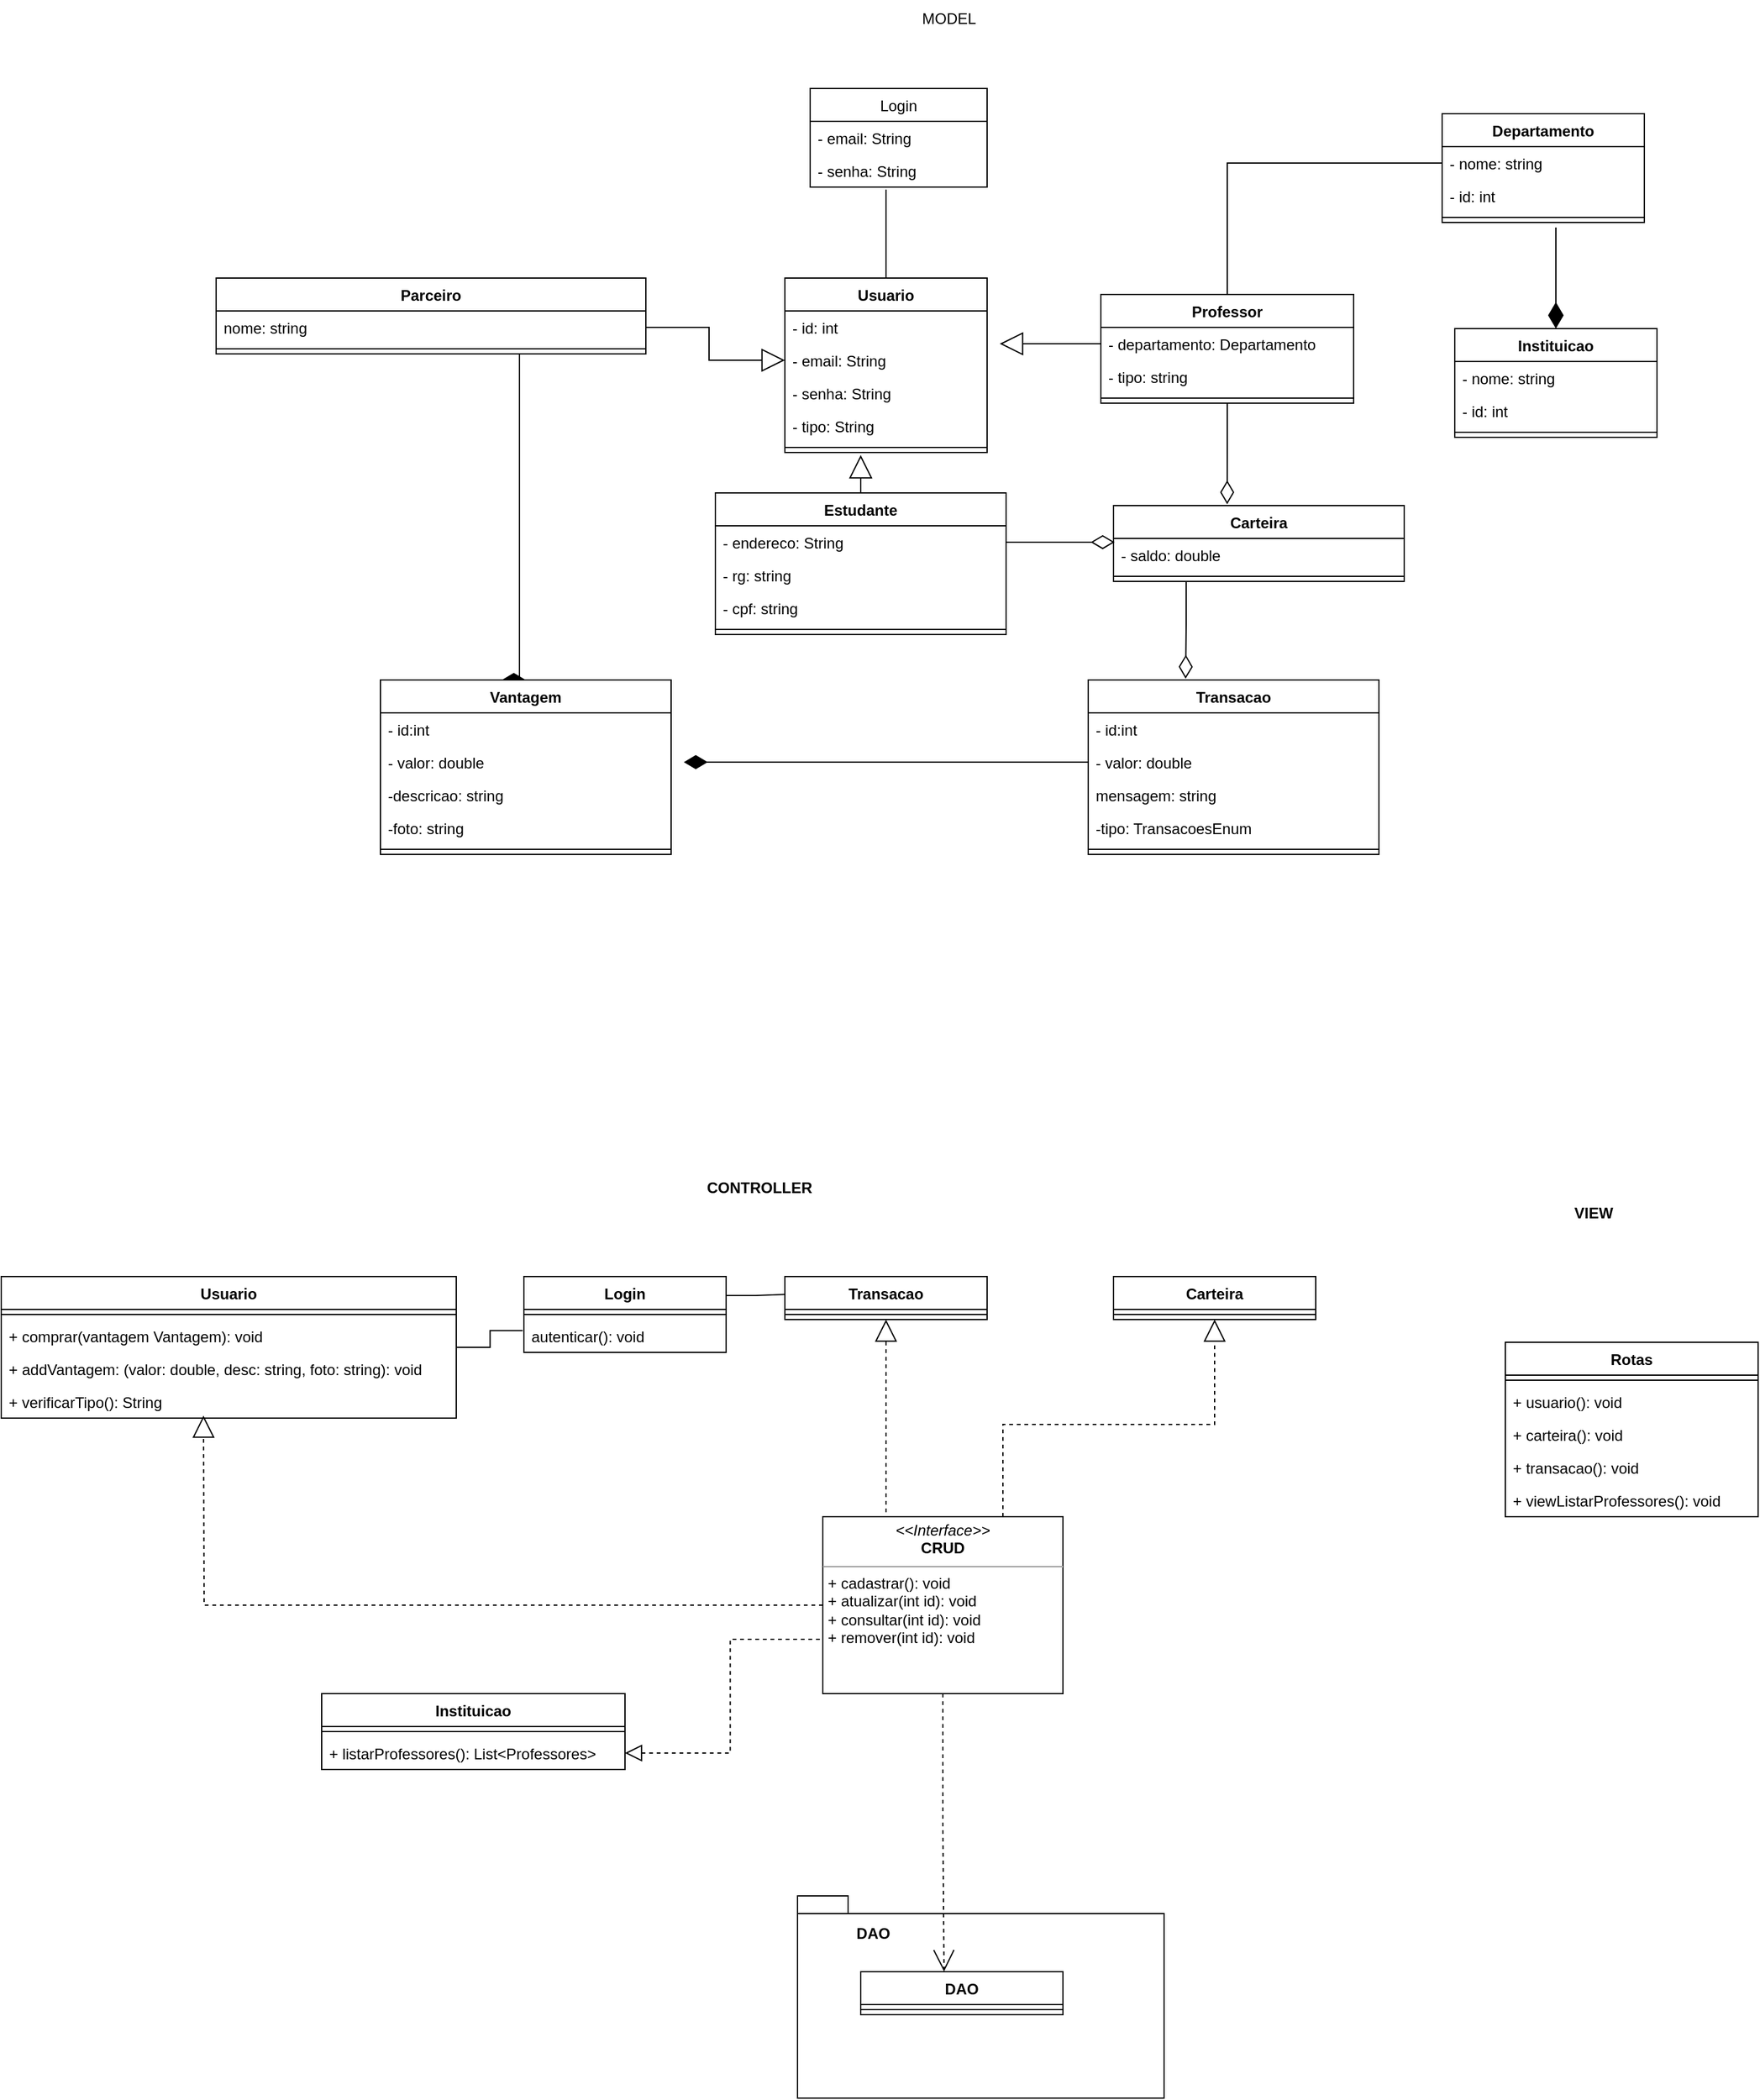 <mxfile version="15.7.0" type="github">
  <diagram id="C5RBs43oDa-KdzZeNtuy" name="Page-1">
    <mxGraphModel dx="2381" dy="2163" grid="1" gridSize="10" guides="1" tooltips="1" connect="1" arrows="1" fold="1" page="1" pageScale="1" pageWidth="827" pageHeight="1169" math="0" shadow="0">
      <root>
        <mxCell id="WIyWlLk6GJQsqaUBKTNV-0" />
        <mxCell id="WIyWlLk6GJQsqaUBKTNV-1" parent="WIyWlLk6GJQsqaUBKTNV-0" />
        <mxCell id="1lZKde8x2YMAPquREw1X-6" style="edgeStyle=orthogonalEdgeStyle;rounded=0;orthogonalLoop=1;jettySize=auto;html=1;exitX=0.5;exitY=0;exitDx=0;exitDy=0;endArrow=none;endFill=0;" parent="WIyWlLk6GJQsqaUBKTNV-1" source="oDRWTTb9NCR1l0aIHSZ5-0" edge="1">
          <mxGeometry relative="1" as="geometry">
            <mxPoint x="540" y="-580" as="targetPoint" />
          </mxGeometry>
        </mxCell>
        <mxCell id="oDRWTTb9NCR1l0aIHSZ5-0" value="Usuario" style="swimlane;fontStyle=1;align=center;verticalAlign=top;childLayout=stackLayout;horizontal=1;startSize=26;horizontalStack=0;resizeParent=1;resizeParentMax=0;resizeLast=0;collapsible=1;marginBottom=0;" parent="WIyWlLk6GJQsqaUBKTNV-1" vertex="1">
          <mxGeometry x="460" y="-510" width="160" height="138" as="geometry" />
        </mxCell>
        <mxCell id="oDRWTTb9NCR1l0aIHSZ5-1" value="- id: int" style="text;strokeColor=none;fillColor=none;align=left;verticalAlign=top;spacingLeft=4;spacingRight=4;overflow=hidden;rotatable=0;points=[[0,0.5],[1,0.5]];portConstraint=eastwest;" parent="oDRWTTb9NCR1l0aIHSZ5-0" vertex="1">
          <mxGeometry y="26" width="160" height="26" as="geometry" />
        </mxCell>
        <mxCell id="oDRWTTb9NCR1l0aIHSZ5-2" value="- email: String" style="text;strokeColor=none;fillColor=none;align=left;verticalAlign=top;spacingLeft=4;spacingRight=4;overflow=hidden;rotatable=0;points=[[0,0.5],[1,0.5]];portConstraint=eastwest;" parent="oDRWTTb9NCR1l0aIHSZ5-0" vertex="1">
          <mxGeometry y="52" width="160" height="26" as="geometry" />
        </mxCell>
        <mxCell id="oDRWTTb9NCR1l0aIHSZ5-3" value="- senha: String" style="text;strokeColor=none;fillColor=none;align=left;verticalAlign=top;spacingLeft=4;spacingRight=4;overflow=hidden;rotatable=0;points=[[0,0.5],[1,0.5]];portConstraint=eastwest;" parent="oDRWTTb9NCR1l0aIHSZ5-0" vertex="1">
          <mxGeometry y="78" width="160" height="26" as="geometry" />
        </mxCell>
        <mxCell id="1lZKde8x2YMAPquREw1X-0" value="- tipo: String" style="text;strokeColor=none;fillColor=none;align=left;verticalAlign=top;spacingLeft=4;spacingRight=4;overflow=hidden;rotatable=0;points=[[0,0.5],[1,0.5]];portConstraint=eastwest;" parent="oDRWTTb9NCR1l0aIHSZ5-0" vertex="1">
          <mxGeometry y="104" width="160" height="26" as="geometry" />
        </mxCell>
        <mxCell id="oDRWTTb9NCR1l0aIHSZ5-4" value="" style="line;strokeWidth=1;fillColor=none;align=left;verticalAlign=middle;spacingTop=-1;spacingLeft=3;spacingRight=3;rotatable=0;labelPosition=right;points=[];portConstraint=eastwest;" parent="oDRWTTb9NCR1l0aIHSZ5-0" vertex="1">
          <mxGeometry y="130" width="160" height="8" as="geometry" />
        </mxCell>
        <mxCell id="oDRWTTb9NCR1l0aIHSZ5-104" style="edgeStyle=orthogonalEdgeStyle;rounded=0;orthogonalLoop=1;jettySize=auto;html=1;exitX=0.5;exitY=0;exitDx=0;exitDy=0;endArrow=block;endFill=0;endSize=16;" parent="WIyWlLk6GJQsqaUBKTNV-1" source="oDRWTTb9NCR1l0aIHSZ5-6" edge="1">
          <mxGeometry relative="1" as="geometry">
            <mxPoint x="520" y="-370" as="targetPoint" />
          </mxGeometry>
        </mxCell>
        <mxCell id="oDRWTTb9NCR1l0aIHSZ5-6" value="Estudante" style="swimlane;fontStyle=1;align=center;verticalAlign=top;childLayout=stackLayout;horizontal=1;startSize=26;horizontalStack=0;resizeParent=1;resizeParentMax=0;resizeLast=0;collapsible=1;marginBottom=0;" parent="WIyWlLk6GJQsqaUBKTNV-1" vertex="1">
          <mxGeometry x="405" y="-340" width="230" height="112" as="geometry" />
        </mxCell>
        <mxCell id="oDRWTTb9NCR1l0aIHSZ5-7" value="- endereco: String" style="text;strokeColor=none;fillColor=none;align=left;verticalAlign=top;spacingLeft=4;spacingRight=4;overflow=hidden;rotatable=0;points=[[0,0.5],[1,0.5]];portConstraint=eastwest;" parent="oDRWTTb9NCR1l0aIHSZ5-6" vertex="1">
          <mxGeometry y="26" width="230" height="26" as="geometry" />
        </mxCell>
        <mxCell id="oDRWTTb9NCR1l0aIHSZ5-8" value="- rg: string" style="text;strokeColor=none;fillColor=none;align=left;verticalAlign=top;spacingLeft=4;spacingRight=4;overflow=hidden;rotatable=0;points=[[0,0.5],[1,0.5]];portConstraint=eastwest;" parent="oDRWTTb9NCR1l0aIHSZ5-6" vertex="1">
          <mxGeometry y="52" width="230" height="26" as="geometry" />
        </mxCell>
        <mxCell id="oDRWTTb9NCR1l0aIHSZ5-9" value="- cpf: string" style="text;strokeColor=none;fillColor=none;align=left;verticalAlign=top;spacingLeft=4;spacingRight=4;overflow=hidden;rotatable=0;points=[[0,0.5],[1,0.5]];portConstraint=eastwest;" parent="oDRWTTb9NCR1l0aIHSZ5-6" vertex="1">
          <mxGeometry y="78" width="230" height="26" as="geometry" />
        </mxCell>
        <mxCell id="oDRWTTb9NCR1l0aIHSZ5-11" value="" style="line;strokeWidth=1;fillColor=none;align=left;verticalAlign=middle;spacingTop=-1;spacingLeft=3;spacingRight=3;rotatable=0;labelPosition=right;points=[];portConstraint=eastwest;" parent="oDRWTTb9NCR1l0aIHSZ5-6" vertex="1">
          <mxGeometry y="104" width="230" height="8" as="geometry" />
        </mxCell>
        <mxCell id="oDRWTTb9NCR1l0aIHSZ5-93" style="edgeStyle=orthogonalEdgeStyle;rounded=0;orthogonalLoop=1;jettySize=auto;html=1;exitX=0.5;exitY=1;exitDx=0;exitDy=0;entryX=0.391;entryY=-0.017;entryDx=0;entryDy=0;entryPerimeter=0;endArrow=diamondThin;endFill=0;endSize=16;" parent="WIyWlLk6GJQsqaUBKTNV-1" source="oDRWTTb9NCR1l0aIHSZ5-13" target="oDRWTTb9NCR1l0aIHSZ5-86" edge="1">
          <mxGeometry relative="1" as="geometry" />
        </mxCell>
        <mxCell id="oDRWTTb9NCR1l0aIHSZ5-13" value="Professor" style="swimlane;fontStyle=1;align=center;verticalAlign=top;childLayout=stackLayout;horizontal=1;startSize=26;horizontalStack=0;resizeParent=1;resizeParentMax=0;resizeLast=0;collapsible=1;marginBottom=0;" parent="WIyWlLk6GJQsqaUBKTNV-1" vertex="1">
          <mxGeometry x="710" y="-497" width="200" height="86" as="geometry" />
        </mxCell>
        <mxCell id="oDRWTTb9NCR1l0aIHSZ5-14" value="- departamento: Departamento" style="text;strokeColor=none;fillColor=none;align=left;verticalAlign=top;spacingLeft=4;spacingRight=4;overflow=hidden;rotatable=0;points=[[0,0.5],[1,0.5]];portConstraint=eastwest;" parent="oDRWTTb9NCR1l0aIHSZ5-13" vertex="1">
          <mxGeometry y="26" width="200" height="26" as="geometry" />
        </mxCell>
        <mxCell id="oDRWTTb9NCR1l0aIHSZ5-15" value="- tipo: string" style="text;strokeColor=none;fillColor=none;align=left;verticalAlign=top;spacingLeft=4;spacingRight=4;overflow=hidden;rotatable=0;points=[[0,0.5],[1,0.5]];portConstraint=eastwest;" parent="oDRWTTb9NCR1l0aIHSZ5-13" vertex="1">
          <mxGeometry y="52" width="200" height="26" as="geometry" />
        </mxCell>
        <mxCell id="oDRWTTb9NCR1l0aIHSZ5-16" value="" style="line;strokeWidth=1;fillColor=none;align=left;verticalAlign=middle;spacingTop=-1;spacingLeft=3;spacingRight=3;rotatable=0;labelPosition=right;points=[];portConstraint=eastwest;" parent="oDRWTTb9NCR1l0aIHSZ5-13" vertex="1">
          <mxGeometry y="78" width="200" height="8" as="geometry" />
        </mxCell>
        <mxCell id="1lZKde8x2YMAPquREw1X-12" style="edgeStyle=orthogonalEdgeStyle;rounded=0;orthogonalLoop=1;jettySize=auto;html=1;exitX=1;exitY=0.5;exitDx=0;exitDy=0;entryX=-0.006;entryY=0.337;entryDx=0;entryDy=0;entryPerimeter=0;endArrow=none;endFill=0;" parent="WIyWlLk6GJQsqaUBKTNV-1" source="oDRWTTb9NCR1l0aIHSZ5-42" target="1lZKde8x2YMAPquREw1X-9" edge="1">
          <mxGeometry relative="1" as="geometry" />
        </mxCell>
        <mxCell id="oDRWTTb9NCR1l0aIHSZ5-42" value="Usuario" style="swimlane;fontStyle=1;align=center;verticalAlign=top;childLayout=stackLayout;horizontal=1;startSize=26;horizontalStack=0;resizeParent=1;resizeParentMax=0;resizeLast=0;collapsible=1;marginBottom=0;fillColor=none;" parent="WIyWlLk6GJQsqaUBKTNV-1" vertex="1">
          <mxGeometry x="-160" y="280" width="360" height="112" as="geometry" />
        </mxCell>
        <mxCell id="oDRWTTb9NCR1l0aIHSZ5-43" value="" style="line;strokeWidth=1;fillColor=none;align=left;verticalAlign=middle;spacingTop=-1;spacingLeft=3;spacingRight=3;rotatable=0;labelPosition=right;points=[];portConstraint=eastwest;" parent="oDRWTTb9NCR1l0aIHSZ5-42" vertex="1">
          <mxGeometry y="26" width="360" height="8" as="geometry" />
        </mxCell>
        <mxCell id="oDRWTTb9NCR1l0aIHSZ5-125" value="+ comprar(vantagem Vantagem): void" style="text;strokeColor=none;fillColor=none;align=left;verticalAlign=top;spacingLeft=4;spacingRight=4;overflow=hidden;rotatable=0;points=[[0,0.5],[1,0.5]];portConstraint=eastwest;" parent="oDRWTTb9NCR1l0aIHSZ5-42" vertex="1">
          <mxGeometry y="34" width="360" height="26" as="geometry" />
        </mxCell>
        <mxCell id="oDRWTTb9NCR1l0aIHSZ5-124" value="+ addVantagem: (valor: double, desc: string, foto: string): void" style="text;strokeColor=none;fillColor=none;align=left;verticalAlign=top;spacingLeft=4;spacingRight=4;overflow=hidden;rotatable=0;points=[[0,0.5],[1,0.5]];portConstraint=eastwest;" parent="oDRWTTb9NCR1l0aIHSZ5-42" vertex="1">
          <mxGeometry y="60" width="360" height="26" as="geometry" />
        </mxCell>
        <mxCell id="1lZKde8x2YMAPquREw1X-14" value="+ verificarTipo(): String" style="text;strokeColor=none;fillColor=none;align=left;verticalAlign=top;spacingLeft=4;spacingRight=4;overflow=hidden;rotatable=0;points=[[0,0.5],[1,0.5]];portConstraint=eastwest;" parent="oDRWTTb9NCR1l0aIHSZ5-42" vertex="1">
          <mxGeometry y="86" width="360" height="26" as="geometry" />
        </mxCell>
        <mxCell id="oDRWTTb9NCR1l0aIHSZ5-46" value="Transacao" style="swimlane;fontStyle=1;align=center;verticalAlign=top;childLayout=stackLayout;horizontal=1;startSize=26;horizontalStack=0;resizeParent=1;resizeParentMax=0;resizeLast=0;collapsible=1;marginBottom=0;fillColor=none;" parent="WIyWlLk6GJQsqaUBKTNV-1" vertex="1">
          <mxGeometry x="460" y="280" width="160" height="34" as="geometry" />
        </mxCell>
        <mxCell id="oDRWTTb9NCR1l0aIHSZ5-47" value="" style="line;strokeWidth=1;fillColor=none;align=left;verticalAlign=middle;spacingTop=-1;spacingLeft=3;spacingRight=3;rotatable=0;labelPosition=right;points=[];portConstraint=eastwest;" parent="oDRWTTb9NCR1l0aIHSZ5-46" vertex="1">
          <mxGeometry y="26" width="160" height="8" as="geometry" />
        </mxCell>
        <mxCell id="oDRWTTb9NCR1l0aIHSZ5-51" value="Carteira" style="swimlane;fontStyle=1;align=center;verticalAlign=top;childLayout=stackLayout;horizontal=1;startSize=26;horizontalStack=0;resizeParent=1;resizeParentMax=0;resizeLast=0;collapsible=1;marginBottom=0;fillColor=none;" parent="WIyWlLk6GJQsqaUBKTNV-1" vertex="1">
          <mxGeometry x="720" y="280" width="160" height="34" as="geometry" />
        </mxCell>
        <mxCell id="oDRWTTb9NCR1l0aIHSZ5-52" value="" style="line;strokeWidth=1;fillColor=none;align=left;verticalAlign=middle;spacingTop=-1;spacingLeft=3;spacingRight=3;rotatable=0;labelPosition=right;points=[];portConstraint=eastwest;" parent="oDRWTTb9NCR1l0aIHSZ5-51" vertex="1">
          <mxGeometry y="26" width="160" height="8" as="geometry" />
        </mxCell>
        <mxCell id="oDRWTTb9NCR1l0aIHSZ5-54" style="edgeStyle=orthogonalEdgeStyle;rounded=0;orthogonalLoop=1;jettySize=auto;html=1;exitX=0.25;exitY=0;exitDx=0;exitDy=0;entryX=0.5;entryY=1;entryDx=0;entryDy=0;startArrow=none;startFill=0;endArrow=block;endFill=0;startSize=20;endSize=15;sourcePerimeterSpacing=8;targetPerimeterSpacing=20;dashed=1;" parent="WIyWlLk6GJQsqaUBKTNV-1" source="oDRWTTb9NCR1l0aIHSZ5-59" target="oDRWTTb9NCR1l0aIHSZ5-46" edge="1">
          <mxGeometry relative="1" as="geometry">
            <Array as="points">
              <mxPoint x="540" y="470" />
            </Array>
          </mxGeometry>
        </mxCell>
        <mxCell id="oDRWTTb9NCR1l0aIHSZ5-56" style="edgeStyle=orthogonalEdgeStyle;rounded=0;orthogonalLoop=1;jettySize=auto;html=1;exitX=0.75;exitY=0;exitDx=0;exitDy=0;entryX=0.5;entryY=1;entryDx=0;entryDy=0;dashed=1;startArrow=none;startFill=0;endArrow=block;endFill=0;startSize=20;endSize=15;sourcePerimeterSpacing=8;targetPerimeterSpacing=20;" parent="WIyWlLk6GJQsqaUBKTNV-1" source="oDRWTTb9NCR1l0aIHSZ5-59" target="oDRWTTb9NCR1l0aIHSZ5-51" edge="1">
          <mxGeometry relative="1" as="geometry" />
        </mxCell>
        <mxCell id="oDRWTTb9NCR1l0aIHSZ5-57" style="edgeStyle=orthogonalEdgeStyle;rounded=0;orthogonalLoop=1;jettySize=auto;html=1;exitX=0;exitY=0.5;exitDx=0;exitDy=0;dashed=1;startArrow=none;startFill=0;endArrow=block;endFill=0;startSize=20;endSize=15;sourcePerimeterSpacing=8;targetPerimeterSpacing=20;" parent="WIyWlLk6GJQsqaUBKTNV-1" source="oDRWTTb9NCR1l0aIHSZ5-59" edge="1">
          <mxGeometry relative="1" as="geometry">
            <mxPoint y="390" as="targetPoint" />
          </mxGeometry>
        </mxCell>
        <mxCell id="oDRWTTb9NCR1l0aIHSZ5-58" style="edgeStyle=orthogonalEdgeStyle;rounded=0;orthogonalLoop=1;jettySize=auto;html=1;exitX=0.5;exitY=1;exitDx=0;exitDy=0;entryX=0.412;entryY=-0.002;entryDx=0;entryDy=0;entryPerimeter=0;dashed=1;startArrow=none;startFill=0;endArrow=open;endFill=0;startSize=20;endSize=15;sourcePerimeterSpacing=8;targetPerimeterSpacing=20;" parent="WIyWlLk6GJQsqaUBKTNV-1" source="oDRWTTb9NCR1l0aIHSZ5-59" target="oDRWTTb9NCR1l0aIHSZ5-73" edge="1">
          <mxGeometry relative="1" as="geometry" />
        </mxCell>
        <mxCell id="oDRWTTb9NCR1l0aIHSZ5-59" value="&lt;p style=&quot;margin: 0px ; margin-top: 4px ; text-align: center&quot;&gt;&lt;i&gt;&amp;lt;&amp;lt;Interface&amp;gt;&amp;gt;&lt;/i&gt;&lt;br&gt;&lt;b&gt;CRUD&lt;/b&gt;&lt;/p&gt;&lt;hr size=&quot;1&quot;&gt;&lt;p style=&quot;margin: 0px ; margin-left: 4px&quot;&gt;&lt;/p&gt;&lt;p style=&quot;margin: 0px ; margin-left: 4px&quot;&gt;+ cadastrar(): void&lt;br&gt;+ atualizar(int id): void&lt;/p&gt;&lt;p style=&quot;margin: 0px ; margin-left: 4px&quot;&gt;+ consultar(int id): void&lt;br&gt;&lt;/p&gt;&lt;p style=&quot;margin: 0px ; margin-left: 4px&quot;&gt;+ remover(int id): void&lt;br&gt;&lt;/p&gt;" style="verticalAlign=top;align=left;overflow=fill;fontSize=12;fontFamily=Helvetica;html=1;fillColor=none;" parent="WIyWlLk6GJQsqaUBKTNV-1" vertex="1">
          <mxGeometry x="490" y="470" width="190" height="140" as="geometry" />
        </mxCell>
        <mxCell id="oDRWTTb9NCR1l0aIHSZ5-62" value="Rotas" style="swimlane;fontStyle=1;align=center;verticalAlign=top;childLayout=stackLayout;horizontal=1;startSize=26;horizontalStack=0;resizeParent=1;resizeParentMax=0;resizeLast=0;collapsible=1;marginBottom=0;fillColor=none;" parent="WIyWlLk6GJQsqaUBKTNV-1" vertex="1">
          <mxGeometry x="1030" y="332" width="200" height="138" as="geometry" />
        </mxCell>
        <mxCell id="oDRWTTb9NCR1l0aIHSZ5-63" value="" style="line;strokeWidth=1;fillColor=none;align=left;verticalAlign=middle;spacingTop=-1;spacingLeft=3;spacingRight=3;rotatable=0;labelPosition=right;points=[];portConstraint=eastwest;" parent="oDRWTTb9NCR1l0aIHSZ5-62" vertex="1">
          <mxGeometry y="26" width="200" height="8" as="geometry" />
        </mxCell>
        <mxCell id="oDRWTTb9NCR1l0aIHSZ5-64" value="+ usuario(): void&#xa;" style="text;strokeColor=none;fillColor=none;align=left;verticalAlign=top;spacingLeft=4;spacingRight=4;overflow=hidden;rotatable=0;points=[[0,0.5],[1,0.5]];portConstraint=eastwest;" parent="oDRWTTb9NCR1l0aIHSZ5-62" vertex="1">
          <mxGeometry y="34" width="200" height="26" as="geometry" />
        </mxCell>
        <mxCell id="oDRWTTb9NCR1l0aIHSZ5-65" value="+ carteira(): void&#xa;" style="text;strokeColor=none;fillColor=none;align=left;verticalAlign=top;spacingLeft=4;spacingRight=4;overflow=hidden;rotatable=0;points=[[0,0.5],[1,0.5]];portConstraint=eastwest;" parent="oDRWTTb9NCR1l0aIHSZ5-62" vertex="1">
          <mxGeometry y="60" width="200" height="26" as="geometry" />
        </mxCell>
        <mxCell id="3uwopEylfVib0nAXWndx-10" value="+ transacao(): void&#xa;" style="text;strokeColor=none;fillColor=none;align=left;verticalAlign=top;spacingLeft=4;spacingRight=4;overflow=hidden;rotatable=0;points=[[0,0.5],[1,0.5]];portConstraint=eastwest;" vertex="1" parent="oDRWTTb9NCR1l0aIHSZ5-62">
          <mxGeometry y="86" width="200" height="26" as="geometry" />
        </mxCell>
        <mxCell id="oDRWTTb9NCR1l0aIHSZ5-66" value="+ viewListarProfessores(): void&#xa;" style="text;strokeColor=none;fillColor=none;align=left;verticalAlign=top;spacingLeft=4;spacingRight=4;overflow=hidden;rotatable=0;points=[[0,0.5],[1,0.5]];portConstraint=eastwest;" parent="oDRWTTb9NCR1l0aIHSZ5-62" vertex="1">
          <mxGeometry y="112" width="200" height="26" as="geometry" />
        </mxCell>
        <mxCell id="oDRWTTb9NCR1l0aIHSZ5-71" value="&lt;b&gt;CONTROLLER&lt;/b&gt;" style="text;html=1;strokeColor=none;fillColor=none;align=center;verticalAlign=middle;whiteSpace=wrap;rounded=0;" parent="WIyWlLk6GJQsqaUBKTNV-1" vertex="1">
          <mxGeometry x="420" y="200" width="40" height="20" as="geometry" />
        </mxCell>
        <mxCell id="oDRWTTb9NCR1l0aIHSZ5-72" value="&lt;b&gt;VIEW&lt;/b&gt;" style="text;html=1;strokeColor=none;fillColor=none;align=center;verticalAlign=middle;whiteSpace=wrap;rounded=0;" parent="WIyWlLk6GJQsqaUBKTNV-1" vertex="1">
          <mxGeometry x="1080" y="220" width="40" height="20" as="geometry" />
        </mxCell>
        <mxCell id="oDRWTTb9NCR1l0aIHSZ5-73" value="DAO" style="swimlane;fontStyle=1;align=center;verticalAlign=top;childLayout=stackLayout;horizontal=1;startSize=26;horizontalStack=0;resizeParent=1;resizeParentMax=0;resizeLast=0;collapsible=1;marginBottom=0;fillColor=none;" parent="WIyWlLk6GJQsqaUBKTNV-1" vertex="1">
          <mxGeometry x="520" y="830" width="160" height="34" as="geometry" />
        </mxCell>
        <mxCell id="oDRWTTb9NCR1l0aIHSZ5-74" value="" style="line;strokeWidth=1;fillColor=none;align=left;verticalAlign=middle;spacingTop=-1;spacingLeft=3;spacingRight=3;rotatable=0;labelPosition=right;points=[];portConstraint=eastwest;" parent="oDRWTTb9NCR1l0aIHSZ5-73" vertex="1">
          <mxGeometry y="26" width="160" height="8" as="geometry" />
        </mxCell>
        <mxCell id="oDRWTTb9NCR1l0aIHSZ5-75" value="" style="shape=folder;fontStyle=1;spacingTop=10;tabWidth=40;tabHeight=14;tabPosition=left;html=1;fillColor=none;" parent="WIyWlLk6GJQsqaUBKTNV-1" vertex="1">
          <mxGeometry x="470" y="770" width="290" height="160" as="geometry" />
        </mxCell>
        <mxCell id="oDRWTTb9NCR1l0aIHSZ5-76" value="&lt;b&gt;DAO&lt;/b&gt;" style="text;html=1;strokeColor=none;fillColor=none;align=center;verticalAlign=middle;whiteSpace=wrap;rounded=0;" parent="WIyWlLk6GJQsqaUBKTNV-1" vertex="1">
          <mxGeometry x="510" y="790" width="40" height="20" as="geometry" />
        </mxCell>
        <mxCell id="oDRWTTb9NCR1l0aIHSZ5-81" value="Departamento" style="swimlane;fontStyle=1;align=center;verticalAlign=top;childLayout=stackLayout;horizontal=1;startSize=26;horizontalStack=0;resizeParent=1;resizeParentMax=0;resizeLast=0;collapsible=1;marginBottom=0;" parent="WIyWlLk6GJQsqaUBKTNV-1" vertex="1">
          <mxGeometry x="980" y="-640" width="160" height="86" as="geometry" />
        </mxCell>
        <mxCell id="oDRWTTb9NCR1l0aIHSZ5-82" value="- nome: string" style="text;strokeColor=none;fillColor=none;align=left;verticalAlign=top;spacingLeft=4;spacingRight=4;overflow=hidden;rotatable=0;points=[[0,0.5],[1,0.5]];portConstraint=eastwest;" parent="oDRWTTb9NCR1l0aIHSZ5-81" vertex="1">
          <mxGeometry y="26" width="160" height="26" as="geometry" />
        </mxCell>
        <mxCell id="oDRWTTb9NCR1l0aIHSZ5-83" value="- id: int" style="text;strokeColor=none;fillColor=none;align=left;verticalAlign=top;spacingLeft=4;spacingRight=4;overflow=hidden;rotatable=0;points=[[0,0.5],[1,0.5]];portConstraint=eastwest;" parent="oDRWTTb9NCR1l0aIHSZ5-81" vertex="1">
          <mxGeometry y="52" width="160" height="26" as="geometry" />
        </mxCell>
        <mxCell id="oDRWTTb9NCR1l0aIHSZ5-84" value="" style="line;strokeWidth=1;fillColor=none;align=left;verticalAlign=middle;spacingTop=-1;spacingLeft=3;spacingRight=3;rotatable=0;labelPosition=right;points=[];portConstraint=eastwest;" parent="oDRWTTb9NCR1l0aIHSZ5-81" vertex="1">
          <mxGeometry y="78" width="160" height="8" as="geometry" />
        </mxCell>
        <mxCell id="oDRWTTb9NCR1l0aIHSZ5-101" style="edgeStyle=orthogonalEdgeStyle;rounded=0;orthogonalLoop=1;jettySize=auto;html=1;exitX=0.25;exitY=1;exitDx=0;exitDy=0;entryX=0.335;entryY=-0.007;entryDx=0;entryDy=0;entryPerimeter=0;endArrow=diamondThin;endFill=0;endSize=16;" parent="WIyWlLk6GJQsqaUBKTNV-1" source="oDRWTTb9NCR1l0aIHSZ5-86" target="oDRWTTb9NCR1l0aIHSZ5-94" edge="1">
          <mxGeometry relative="1" as="geometry" />
        </mxCell>
        <mxCell id="oDRWTTb9NCR1l0aIHSZ5-86" value="Carteira" style="swimlane;fontStyle=1;align=center;verticalAlign=top;childLayout=stackLayout;horizontal=1;startSize=26;horizontalStack=0;resizeParent=1;resizeParentMax=0;resizeLast=0;collapsible=1;marginBottom=0;" parent="WIyWlLk6GJQsqaUBKTNV-1" vertex="1">
          <mxGeometry x="720" y="-330" width="230" height="60" as="geometry" />
        </mxCell>
        <mxCell id="oDRWTTb9NCR1l0aIHSZ5-87" value="- saldo: double" style="text;strokeColor=none;fillColor=none;align=left;verticalAlign=top;spacingLeft=4;spacingRight=4;overflow=hidden;rotatable=0;points=[[0,0.5],[1,0.5]];portConstraint=eastwest;" parent="oDRWTTb9NCR1l0aIHSZ5-86" vertex="1">
          <mxGeometry y="26" width="230" height="26" as="geometry" />
        </mxCell>
        <mxCell id="oDRWTTb9NCR1l0aIHSZ5-90" value="" style="line;strokeWidth=1;fillColor=none;align=left;verticalAlign=middle;spacingTop=-1;spacingLeft=3;spacingRight=3;rotatable=0;labelPosition=right;points=[];portConstraint=eastwest;" parent="oDRWTTb9NCR1l0aIHSZ5-86" vertex="1">
          <mxGeometry y="52" width="230" height="8" as="geometry" />
        </mxCell>
        <mxCell id="oDRWTTb9NCR1l0aIHSZ5-92" style="edgeStyle=orthogonalEdgeStyle;rounded=0;orthogonalLoop=1;jettySize=auto;html=1;exitX=0;exitY=0.5;exitDx=0;exitDy=0;endArrow=block;endFill=0;endSize=16;" parent="WIyWlLk6GJQsqaUBKTNV-1" source="oDRWTTb9NCR1l0aIHSZ5-14" edge="1">
          <mxGeometry relative="1" as="geometry">
            <mxPoint x="630" y="-458" as="targetPoint" />
          </mxGeometry>
        </mxCell>
        <mxCell id="oDRWTTb9NCR1l0aIHSZ5-94" value="Transacao" style="swimlane;fontStyle=1;align=center;verticalAlign=top;childLayout=stackLayout;horizontal=1;startSize=26;horizontalStack=0;resizeParent=1;resizeParentMax=0;resizeLast=0;collapsible=1;marginBottom=0;" parent="WIyWlLk6GJQsqaUBKTNV-1" vertex="1">
          <mxGeometry x="700" y="-192" width="230" height="138" as="geometry" />
        </mxCell>
        <mxCell id="oDRWTTb9NCR1l0aIHSZ5-95" value="- id:int    " style="text;strokeColor=none;fillColor=none;align=left;verticalAlign=top;spacingLeft=4;spacingRight=4;overflow=hidden;rotatable=0;points=[[0,0.5],[1,0.5]];portConstraint=eastwest;" parent="oDRWTTb9NCR1l0aIHSZ5-94" vertex="1">
          <mxGeometry y="26" width="230" height="26" as="geometry" />
        </mxCell>
        <mxCell id="oDRWTTb9NCR1l0aIHSZ5-96" value="- valor: double" style="text;strokeColor=none;fillColor=none;align=left;verticalAlign=top;spacingLeft=4;spacingRight=4;overflow=hidden;rotatable=0;points=[[0,0.5],[1,0.5]];portConstraint=eastwest;" parent="oDRWTTb9NCR1l0aIHSZ5-94" vertex="1">
          <mxGeometry y="52" width="230" height="26" as="geometry" />
        </mxCell>
        <mxCell id="oDRWTTb9NCR1l0aIHSZ5-97" value="mensagem: string" style="text;strokeColor=none;fillColor=none;align=left;verticalAlign=top;spacingLeft=4;spacingRight=4;overflow=hidden;rotatable=0;points=[[0,0.5],[1,0.5]];portConstraint=eastwest;" parent="oDRWTTb9NCR1l0aIHSZ5-94" vertex="1">
          <mxGeometry y="78" width="230" height="26" as="geometry" />
        </mxCell>
        <mxCell id="oDRWTTb9NCR1l0aIHSZ5-100" value="-tipo: TransacoesEnum" style="text;strokeColor=none;fillColor=none;align=left;verticalAlign=top;spacingLeft=4;spacingRight=4;overflow=hidden;rotatable=0;points=[[0,0.5],[1,0.5]];portConstraint=eastwest;" parent="oDRWTTb9NCR1l0aIHSZ5-94" vertex="1">
          <mxGeometry y="104" width="230" height="26" as="geometry" />
        </mxCell>
        <mxCell id="oDRWTTb9NCR1l0aIHSZ5-98" value="" style="line;strokeWidth=1;fillColor=none;align=left;verticalAlign=middle;spacingTop=-1;spacingLeft=3;spacingRight=3;rotatable=0;labelPosition=right;points=[];portConstraint=eastwest;" parent="oDRWTTb9NCR1l0aIHSZ5-94" vertex="1">
          <mxGeometry y="130" width="230" height="8" as="geometry" />
        </mxCell>
        <mxCell id="oDRWTTb9NCR1l0aIHSZ5-105" style="edgeStyle=orthogonalEdgeStyle;rounded=0;orthogonalLoop=1;jettySize=auto;html=1;exitX=1;exitY=0.5;exitDx=0;exitDy=0;entryX=0.004;entryY=0.115;entryDx=0;entryDy=0;entryPerimeter=0;endArrow=diamondThin;endFill=0;endSize=16;" parent="WIyWlLk6GJQsqaUBKTNV-1" source="oDRWTTb9NCR1l0aIHSZ5-7" target="oDRWTTb9NCR1l0aIHSZ5-87" edge="1">
          <mxGeometry relative="1" as="geometry" />
        </mxCell>
        <mxCell id="oDRWTTb9NCR1l0aIHSZ5-120" style="edgeStyle=orthogonalEdgeStyle;rounded=0;orthogonalLoop=1;jettySize=auto;html=1;exitX=0.5;exitY=0;exitDx=0;exitDy=0;endArrow=none;endFill=0;endSize=16;startArrow=diamondThin;startFill=1;targetPerimeterSpacing=18;sourcePerimeterSpacing=6;startSize=16;" parent="WIyWlLk6GJQsqaUBKTNV-1" source="oDRWTTb9NCR1l0aIHSZ5-106" edge="1">
          <mxGeometry relative="1" as="geometry">
            <mxPoint x="250" y="-450" as="targetPoint" />
            <Array as="points">
              <mxPoint x="250" y="-192" />
            </Array>
          </mxGeometry>
        </mxCell>
        <mxCell id="oDRWTTb9NCR1l0aIHSZ5-106" value="Vantagem" style="swimlane;fontStyle=1;align=center;verticalAlign=top;childLayout=stackLayout;horizontal=1;startSize=26;horizontalStack=0;resizeParent=1;resizeParentMax=0;resizeLast=0;collapsible=1;marginBottom=0;" parent="WIyWlLk6GJQsqaUBKTNV-1" vertex="1">
          <mxGeometry x="140" y="-192" width="230" height="138" as="geometry" />
        </mxCell>
        <mxCell id="oDRWTTb9NCR1l0aIHSZ5-107" value="- id:int    " style="text;strokeColor=none;fillColor=none;align=left;verticalAlign=top;spacingLeft=4;spacingRight=4;overflow=hidden;rotatable=0;points=[[0,0.5],[1,0.5]];portConstraint=eastwest;" parent="oDRWTTb9NCR1l0aIHSZ5-106" vertex="1">
          <mxGeometry y="26" width="230" height="26" as="geometry" />
        </mxCell>
        <mxCell id="oDRWTTb9NCR1l0aIHSZ5-108" value="- valor: double" style="text;strokeColor=none;fillColor=none;align=left;verticalAlign=top;spacingLeft=4;spacingRight=4;overflow=hidden;rotatable=0;points=[[0,0.5],[1,0.5]];portConstraint=eastwest;" parent="oDRWTTb9NCR1l0aIHSZ5-106" vertex="1">
          <mxGeometry y="52" width="230" height="26" as="geometry" />
        </mxCell>
        <mxCell id="oDRWTTb9NCR1l0aIHSZ5-109" value="-descricao: string" style="text;strokeColor=none;fillColor=none;align=left;verticalAlign=top;spacingLeft=4;spacingRight=4;overflow=hidden;rotatable=0;points=[[0,0.5],[1,0.5]];portConstraint=eastwest;" parent="oDRWTTb9NCR1l0aIHSZ5-106" vertex="1">
          <mxGeometry y="78" width="230" height="26" as="geometry" />
        </mxCell>
        <mxCell id="oDRWTTb9NCR1l0aIHSZ5-110" value="-foto: string" style="text;strokeColor=none;fillColor=none;align=left;verticalAlign=top;spacingLeft=4;spacingRight=4;overflow=hidden;rotatable=0;points=[[0,0.5],[1,0.5]];portConstraint=eastwest;" parent="oDRWTTb9NCR1l0aIHSZ5-106" vertex="1">
          <mxGeometry y="104" width="230" height="26" as="geometry" />
        </mxCell>
        <mxCell id="oDRWTTb9NCR1l0aIHSZ5-111" value="" style="line;strokeWidth=1;fillColor=none;align=left;verticalAlign=middle;spacingTop=-1;spacingLeft=3;spacingRight=3;rotatable=0;labelPosition=right;points=[];portConstraint=eastwest;" parent="oDRWTTb9NCR1l0aIHSZ5-106" vertex="1">
          <mxGeometry y="130" width="230" height="8" as="geometry" />
        </mxCell>
        <mxCell id="oDRWTTb9NCR1l0aIHSZ5-112" style="edgeStyle=orthogonalEdgeStyle;rounded=0;orthogonalLoop=1;jettySize=auto;html=1;exitX=0;exitY=0.5;exitDx=0;exitDy=0;endArrow=diamondThin;endFill=1;endSize=16;" parent="WIyWlLk6GJQsqaUBKTNV-1" source="oDRWTTb9NCR1l0aIHSZ5-96" edge="1">
          <mxGeometry relative="1" as="geometry">
            <mxPoint x="380" y="-127" as="targetPoint" />
          </mxGeometry>
        </mxCell>
        <mxCell id="oDRWTTb9NCR1l0aIHSZ5-113" value="Parceiro" style="swimlane;fontStyle=1;align=center;verticalAlign=top;childLayout=stackLayout;horizontal=1;startSize=26;horizontalStack=0;resizeParent=1;resizeParentMax=0;resizeLast=0;collapsible=1;marginBottom=0;" parent="WIyWlLk6GJQsqaUBKTNV-1" vertex="1">
          <mxGeometry x="10" y="-510" width="340" height="60" as="geometry" />
        </mxCell>
        <mxCell id="oDRWTTb9NCR1l0aIHSZ5-114" value="nome: string" style="text;strokeColor=none;fillColor=none;align=left;verticalAlign=top;spacingLeft=4;spacingRight=4;overflow=hidden;rotatable=0;points=[[0,0.5],[1,0.5]];portConstraint=eastwest;" parent="oDRWTTb9NCR1l0aIHSZ5-113" vertex="1">
          <mxGeometry y="26" width="340" height="26" as="geometry" />
        </mxCell>
        <mxCell id="oDRWTTb9NCR1l0aIHSZ5-118" value="" style="line;strokeWidth=1;fillColor=none;align=left;verticalAlign=middle;spacingTop=-1;spacingLeft=3;spacingRight=3;rotatable=0;labelPosition=right;points=[];portConstraint=eastwest;" parent="oDRWTTb9NCR1l0aIHSZ5-113" vertex="1">
          <mxGeometry y="52" width="340" height="8" as="geometry" />
        </mxCell>
        <mxCell id="oDRWTTb9NCR1l0aIHSZ5-119" style="edgeStyle=orthogonalEdgeStyle;rounded=0;orthogonalLoop=1;jettySize=auto;html=1;exitX=1;exitY=0.5;exitDx=0;exitDy=0;entryX=0;entryY=0.5;entryDx=0;entryDy=0;endArrow=block;endFill=0;endSize=16;" parent="WIyWlLk6GJQsqaUBKTNV-1" source="oDRWTTb9NCR1l0aIHSZ5-114" target="oDRWTTb9NCR1l0aIHSZ5-2" edge="1">
          <mxGeometry relative="1" as="geometry">
            <mxPoint x="350" y="-445" as="sourcePoint" />
            <Array as="points">
              <mxPoint x="400" y="-471" />
              <mxPoint x="400" y="-445" />
            </Array>
          </mxGeometry>
        </mxCell>
        <mxCell id="oDRWTTb9NCR1l0aIHSZ5-123" value="MODEL" style="text;html=1;strokeColor=none;fillColor=none;align=center;verticalAlign=middle;whiteSpace=wrap;rounded=0;" parent="WIyWlLk6GJQsqaUBKTNV-1" vertex="1">
          <mxGeometry x="560" y="-730" width="60" height="30" as="geometry" />
        </mxCell>
        <mxCell id="1lZKde8x2YMAPquREw1X-1" value="Login" style="swimlane;fontStyle=0;childLayout=stackLayout;horizontal=1;startSize=26;fillColor=none;horizontalStack=0;resizeParent=1;resizeParentMax=0;resizeLast=0;collapsible=1;marginBottom=0;" parent="WIyWlLk6GJQsqaUBKTNV-1" vertex="1">
          <mxGeometry x="480" y="-660" width="140" height="78" as="geometry" />
        </mxCell>
        <mxCell id="1lZKde8x2YMAPquREw1X-2" value="- email: String" style="text;strokeColor=none;fillColor=none;align=left;verticalAlign=top;spacingLeft=4;spacingRight=4;overflow=hidden;rotatable=0;points=[[0,0.5],[1,0.5]];portConstraint=eastwest;" parent="1lZKde8x2YMAPquREw1X-1" vertex="1">
          <mxGeometry y="26" width="140" height="26" as="geometry" />
        </mxCell>
        <mxCell id="1lZKde8x2YMAPquREw1X-3" value="- senha: String" style="text;strokeColor=none;fillColor=none;align=left;verticalAlign=top;spacingLeft=4;spacingRight=4;overflow=hidden;rotatable=0;points=[[0,0.5],[1,0.5]];portConstraint=eastwest;" parent="1lZKde8x2YMAPquREw1X-1" vertex="1">
          <mxGeometry y="52" width="140" height="26" as="geometry" />
        </mxCell>
        <mxCell id="1lZKde8x2YMAPquREw1X-13" style="edgeStyle=orthogonalEdgeStyle;rounded=0;orthogonalLoop=1;jettySize=auto;html=1;exitX=1;exitY=0.25;exitDx=0;exitDy=0;entryX=0.001;entryY=0.417;entryDx=0;entryDy=0;entryPerimeter=0;endArrow=none;endFill=0;" parent="WIyWlLk6GJQsqaUBKTNV-1" source="1lZKde8x2YMAPquREw1X-7" target="oDRWTTb9NCR1l0aIHSZ5-46" edge="1">
          <mxGeometry relative="1" as="geometry" />
        </mxCell>
        <mxCell id="1lZKde8x2YMAPquREw1X-7" value="Login" style="swimlane;fontStyle=1;align=center;verticalAlign=top;childLayout=stackLayout;horizontal=1;startSize=26;horizontalStack=0;resizeParent=1;resizeParentMax=0;resizeLast=0;collapsible=1;marginBottom=0;fillColor=none;" parent="WIyWlLk6GJQsqaUBKTNV-1" vertex="1">
          <mxGeometry x="253.5" y="280" width="160" height="60" as="geometry" />
        </mxCell>
        <mxCell id="1lZKde8x2YMAPquREw1X-8" value="" style="line;strokeWidth=1;fillColor=none;align=left;verticalAlign=middle;spacingTop=-1;spacingLeft=3;spacingRight=3;rotatable=0;labelPosition=right;points=[];portConstraint=eastwest;" parent="1lZKde8x2YMAPquREw1X-7" vertex="1">
          <mxGeometry y="26" width="160" height="8" as="geometry" />
        </mxCell>
        <mxCell id="1lZKde8x2YMAPquREw1X-9" value="autenticar(): void" style="text;strokeColor=none;fillColor=none;align=left;verticalAlign=top;spacingLeft=4;spacingRight=4;overflow=hidden;rotatable=0;points=[[0,0.5],[1,0.5]];portConstraint=eastwest;" parent="1lZKde8x2YMAPquREw1X-7" vertex="1">
          <mxGeometry y="34" width="160" height="26" as="geometry" />
        </mxCell>
        <mxCell id="3uwopEylfVib0nAXWndx-0" value="Instituicao" style="swimlane;fontStyle=1;align=center;verticalAlign=top;childLayout=stackLayout;horizontal=1;startSize=26;horizontalStack=0;resizeParent=1;resizeParentMax=0;resizeLast=0;collapsible=1;marginBottom=0;fillColor=none;" vertex="1" parent="WIyWlLk6GJQsqaUBKTNV-1">
          <mxGeometry x="93.5" y="610" width="240" height="60" as="geometry" />
        </mxCell>
        <mxCell id="3uwopEylfVib0nAXWndx-1" value="" style="line;strokeWidth=1;fillColor=none;align=left;verticalAlign=middle;spacingTop=-1;spacingLeft=3;spacingRight=3;rotatable=0;labelPosition=right;points=[];portConstraint=eastwest;" vertex="1" parent="3uwopEylfVib0nAXWndx-0">
          <mxGeometry y="26" width="240" height="8" as="geometry" />
        </mxCell>
        <mxCell id="3uwopEylfVib0nAXWndx-2" value="+ listarProfessores(): List&lt;Professores&gt;" style="text;strokeColor=none;fillColor=none;align=left;verticalAlign=top;spacingLeft=4;spacingRight=4;overflow=hidden;rotatable=0;points=[[0,0.5],[1,0.5]];portConstraint=eastwest;" vertex="1" parent="3uwopEylfVib0nAXWndx-0">
          <mxGeometry y="34" width="240" height="26" as="geometry" />
        </mxCell>
        <mxCell id="3uwopEylfVib0nAXWndx-3" style="edgeStyle=orthogonalEdgeStyle;rounded=0;orthogonalLoop=1;jettySize=auto;html=1;exitX=1;exitY=0.5;exitDx=0;exitDy=0;entryX=0;entryY=0.693;entryDx=0;entryDy=0;entryPerimeter=0;endArrow=none;endFill=0;startArrow=block;startFill=0;dashed=1;startSize=11;" edge="1" parent="WIyWlLk6GJQsqaUBKTNV-1" source="3uwopEylfVib0nAXWndx-2" target="oDRWTTb9NCR1l0aIHSZ5-59">
          <mxGeometry relative="1" as="geometry" />
        </mxCell>
        <mxCell id="3uwopEylfVib0nAXWndx-9" style="edgeStyle=orthogonalEdgeStyle;rounded=0;orthogonalLoop=1;jettySize=auto;html=1;exitX=0.5;exitY=0;exitDx=0;exitDy=0;startArrow=diamondThin;startFill=1;endArrow=none;endFill=0;startSize=18;endSize=18;" edge="1" parent="WIyWlLk6GJQsqaUBKTNV-1" source="3uwopEylfVib0nAXWndx-4">
          <mxGeometry relative="1" as="geometry">
            <mxPoint x="1070" y="-550" as="targetPoint" />
          </mxGeometry>
        </mxCell>
        <mxCell id="3uwopEylfVib0nAXWndx-4" value="Instituicao" style="swimlane;fontStyle=1;align=center;verticalAlign=top;childLayout=stackLayout;horizontal=1;startSize=26;horizontalStack=0;resizeParent=1;resizeParentMax=0;resizeLast=0;collapsible=1;marginBottom=0;" vertex="1" parent="WIyWlLk6GJQsqaUBKTNV-1">
          <mxGeometry x="990" y="-470" width="160" height="86" as="geometry" />
        </mxCell>
        <mxCell id="3uwopEylfVib0nAXWndx-5" value="- nome: string" style="text;strokeColor=none;fillColor=none;align=left;verticalAlign=top;spacingLeft=4;spacingRight=4;overflow=hidden;rotatable=0;points=[[0,0.5],[1,0.5]];portConstraint=eastwest;" vertex="1" parent="3uwopEylfVib0nAXWndx-4">
          <mxGeometry y="26" width="160" height="26" as="geometry" />
        </mxCell>
        <mxCell id="3uwopEylfVib0nAXWndx-6" value="- id: int" style="text;strokeColor=none;fillColor=none;align=left;verticalAlign=top;spacingLeft=4;spacingRight=4;overflow=hidden;rotatable=0;points=[[0,0.5],[1,0.5]];portConstraint=eastwest;" vertex="1" parent="3uwopEylfVib0nAXWndx-4">
          <mxGeometry y="52" width="160" height="26" as="geometry" />
        </mxCell>
        <mxCell id="3uwopEylfVib0nAXWndx-7" value="" style="line;strokeWidth=1;fillColor=none;align=left;verticalAlign=middle;spacingTop=-1;spacingLeft=3;spacingRight=3;rotatable=0;labelPosition=right;points=[];portConstraint=eastwest;" vertex="1" parent="3uwopEylfVib0nAXWndx-4">
          <mxGeometry y="78" width="160" height="8" as="geometry" />
        </mxCell>
        <mxCell id="3uwopEylfVib0nAXWndx-8" style="edgeStyle=orthogonalEdgeStyle;rounded=0;orthogonalLoop=1;jettySize=auto;html=1;exitX=0;exitY=0.5;exitDx=0;exitDy=0;entryX=0.5;entryY=0;entryDx=0;entryDy=0;startArrow=none;startFill=0;endArrow=none;endFill=0;startSize=18;" edge="1" parent="WIyWlLk6GJQsqaUBKTNV-1" source="oDRWTTb9NCR1l0aIHSZ5-82" target="oDRWTTb9NCR1l0aIHSZ5-13">
          <mxGeometry relative="1" as="geometry" />
        </mxCell>
      </root>
    </mxGraphModel>
  </diagram>
</mxfile>
